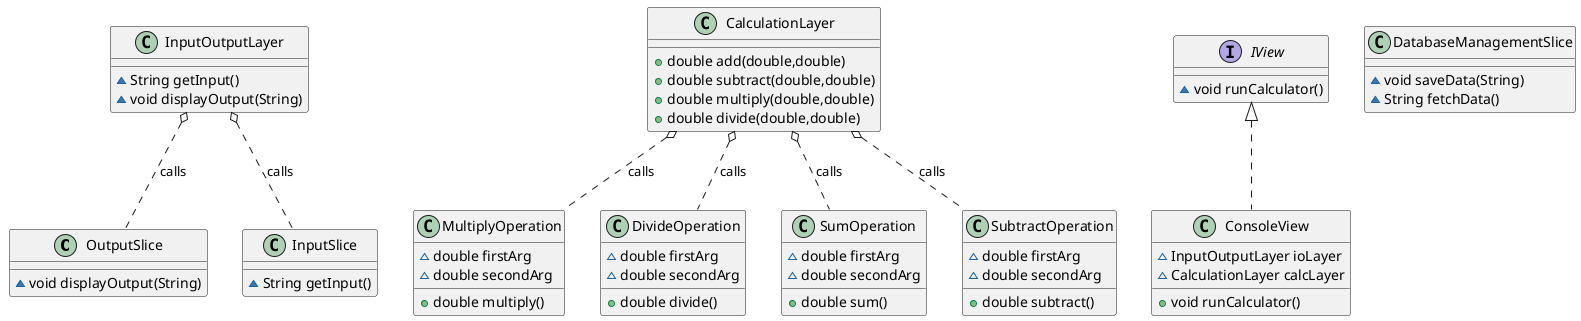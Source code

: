 @startuml
class OutputSlice {
~ void displayOutput(String)
}

class CalculationLayer {
+ double add(double,double)
+ double subtract(double,double)
+ double multiply(double,double)
+ double divide(double,double)
}

class InputOutputLayer {
~ String getInput()
~ void displayOutput(String)
}
interface IView {
~ void runCalculator()
}

class InputSlice {
~ String getInput()
}

class MultiplyOperation {
~ double firstArg
~ double secondArg
+ double multiply()
}

class DivideOperation {
~ double firstArg
~ double secondArg
+ double divide()
}

class ConsoleView {
~ InputOutputLayer ioLayer
~ CalculationLayer calcLayer
+ void runCalculator()
}

class DatabaseManagementSlice {
~ void saveData(String)
~ String fetchData()
}

class SumOperation {
~ double firstArg
~ double secondArg
+ double sum()
}

class SubtractOperation {
~ double firstArg
~ double secondArg
+ double subtract()
}

'ConsoleView реализует интефейс IView
IView <|.. ConsoleView

'InputOutputLayer вызывает InputSlice и OutputSlice.
'Все вычисления - внутри InputSlice и OutputSlice.
InputOutputLayer o.. InputSlice : calls
InputOutputLayer o.. OutputSlice : calls

'CalculationLayer вызывает SubtractOperation, SumOperation, MultiplyOperation и DivideOperation.

CalculationLayer o.. SubtractOperation : calls
CalculationLayer o.. SumOperation : calls
CalculationLayer o.. MultiplyOperation : calls
CalculationLayer o.. DivideOperation : calls

@enduml
